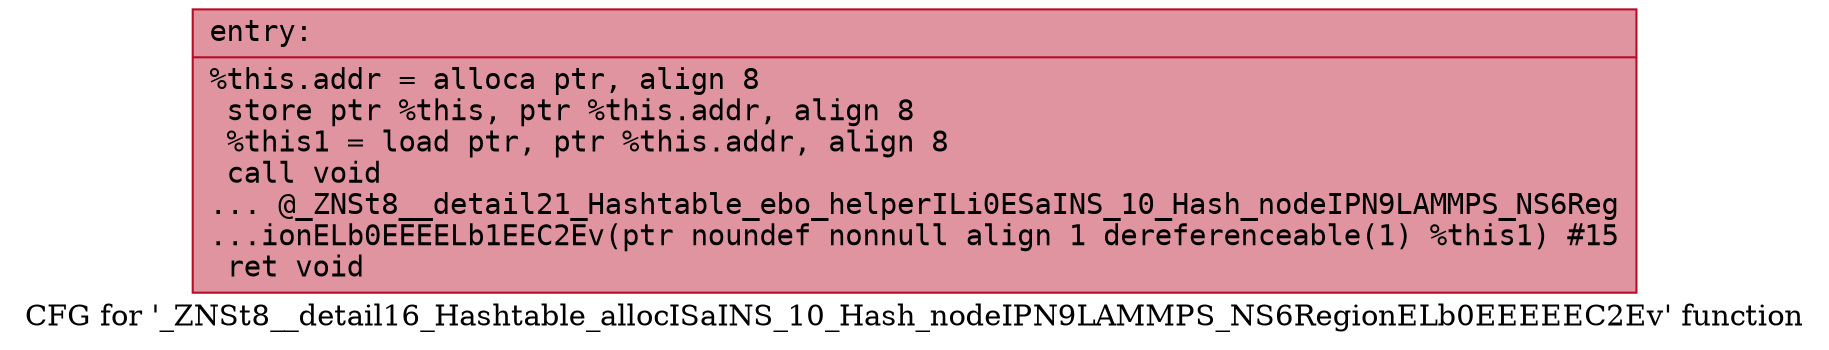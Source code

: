 digraph "CFG for '_ZNSt8__detail16_Hashtable_allocISaINS_10_Hash_nodeIPN9LAMMPS_NS6RegionELb0EEEEEC2Ev' function" {
	label="CFG for '_ZNSt8__detail16_Hashtable_allocISaINS_10_Hash_nodeIPN9LAMMPS_NS6RegionELb0EEEEEC2Ev' function";

	Node0x561837e98c20 [shape=record,color="#b70d28ff", style=filled, fillcolor="#b70d2870" fontname="Courier",label="{entry:\l|  %this.addr = alloca ptr, align 8\l  store ptr %this, ptr %this.addr, align 8\l  %this1 = load ptr, ptr %this.addr, align 8\l  call void\l... @_ZNSt8__detail21_Hashtable_ebo_helperILi0ESaINS_10_Hash_nodeIPN9LAMMPS_NS6Reg\l...ionELb0EEEELb1EEC2Ev(ptr noundef nonnull align 1 dereferenceable(1) %this1) #15\l  ret void\l}"];
}
